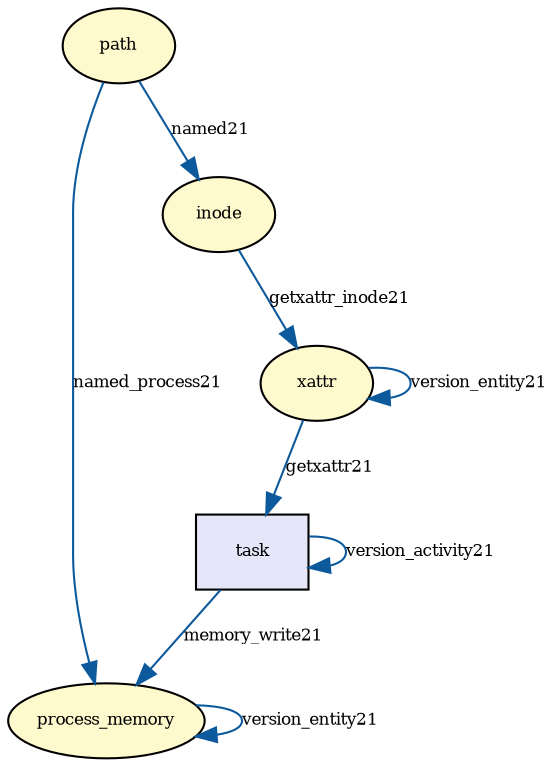digraph RGL__DirectedAdjacencyGraph {path[fontsize = 8,label = "path",shape = ellipse, fillcolor="#fffacd", style = filled]

process_memory[fontsize = 8,label = "process_memory",shape = ellipse, fillcolor="#fffacd", style = filled]

path -> process_memory[fontsize = 8,label = "named_process21", color="#0c599c"]

inode[fontsize = 8,label = "inode",shape = ellipse, fillcolor="#fffacd", style = filled]

path -> inode[fontsize = 8,label = "named21", color="#0c599c"]

xattr[fontsize = 8,label = "xattr",shape = ellipse, fillcolor="#fffacd", style = filled]

xattr -> xattr[fontsize = 8,label = "version_entity21", color="#0c599c"]

inode -> xattr[fontsize = 8,label = "getxattr_inode21", color="#0c599c"]

task[fontsize = 8,label = "task",shape = rectangle, fillcolor="#e6e6fa", style = filled]

task -> task[fontsize = 8,label = "version_activity21", color="#0c599c"]

xattr -> task[fontsize = 8,label = "getxattr21", color="#0c599c"]

process_memory -> process_memory[fontsize = 8,label = "version_entity21", color="#0c599c"]

task -> process_memory[fontsize = 8,label = "memory_write21", color="#0c599c"]

}